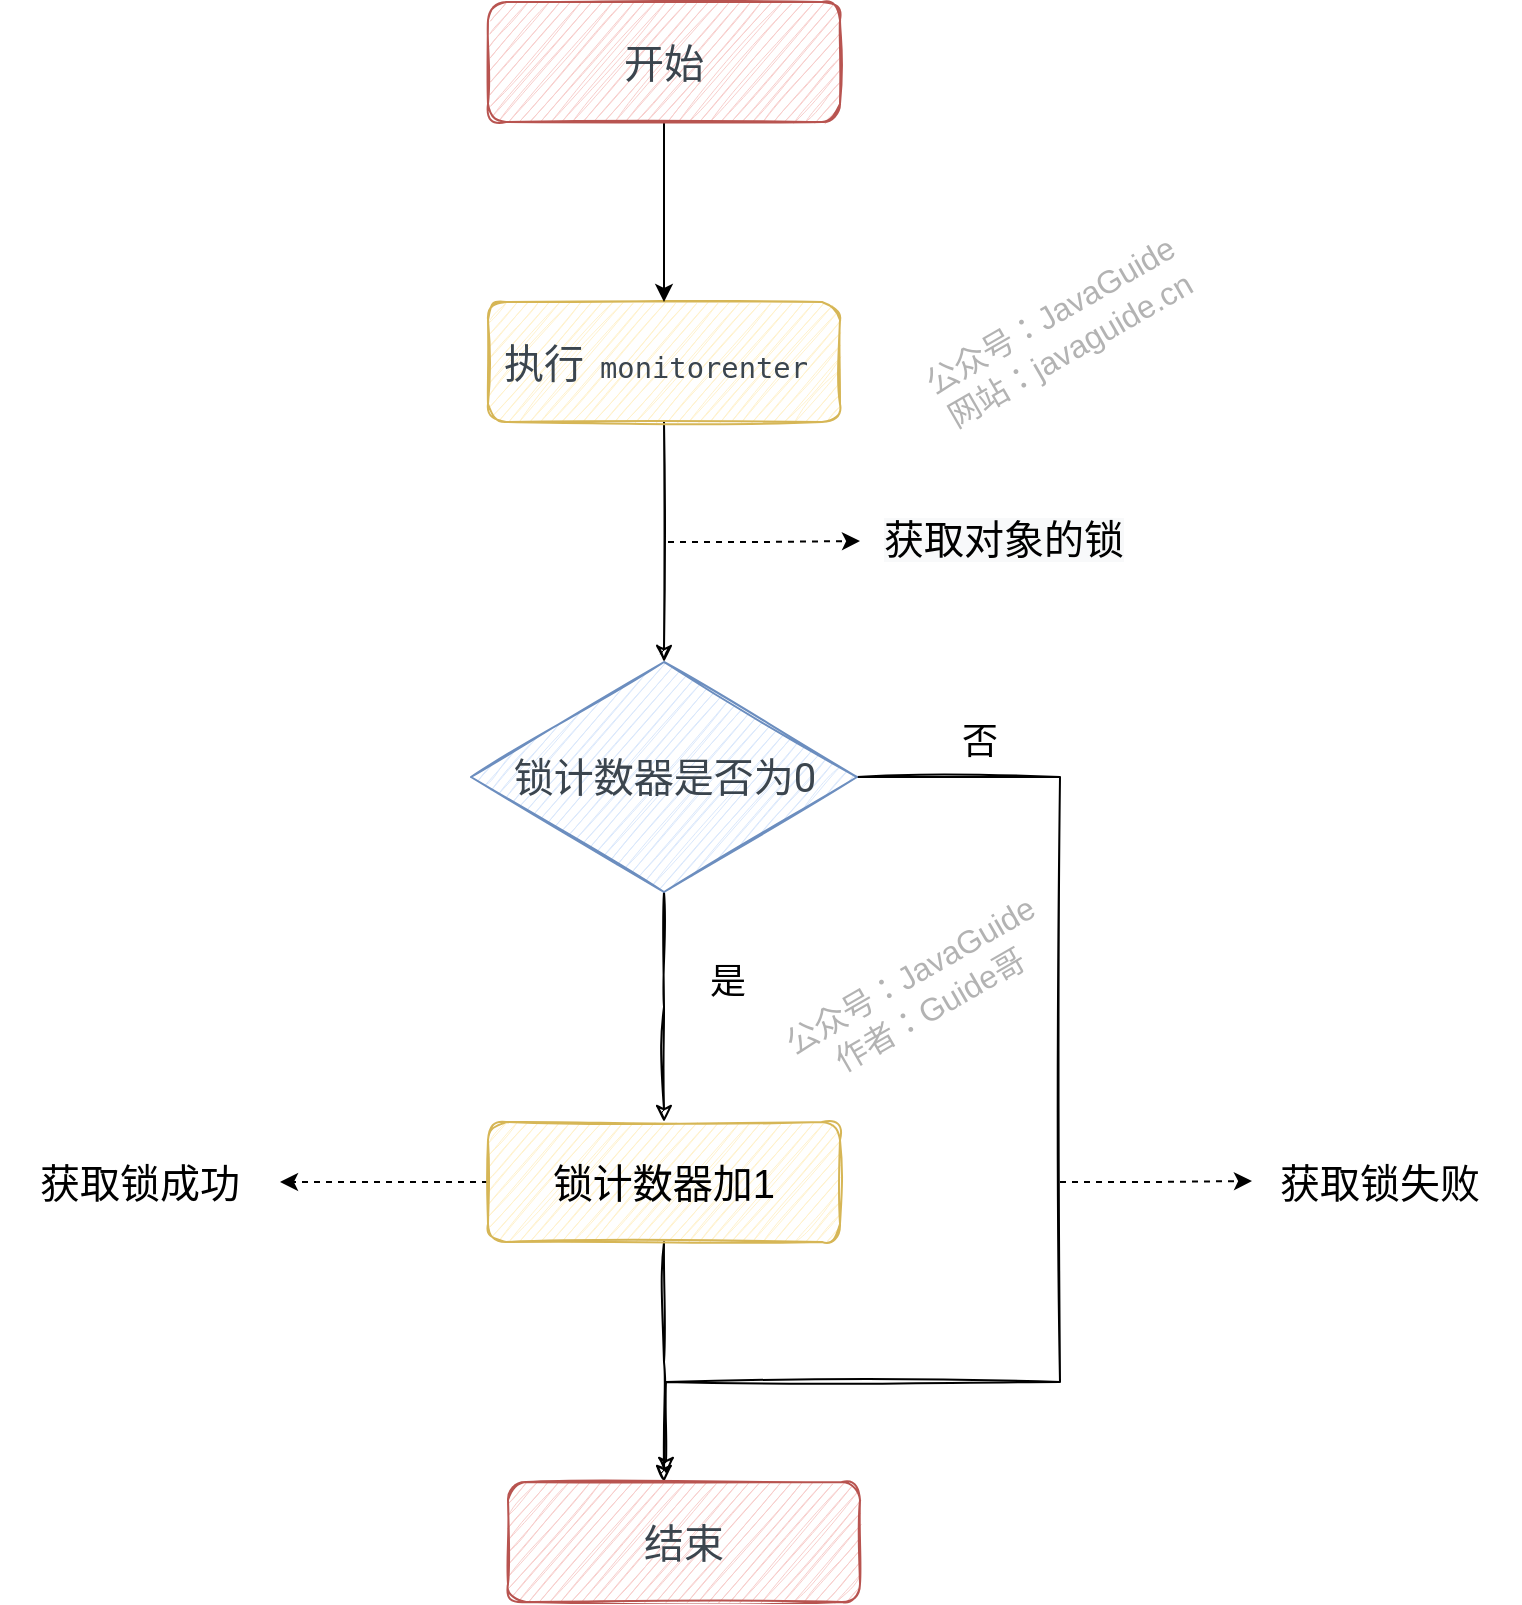 <mxfile version="13.4.5" type="device"><diagram id="f1uOqe90rjhexKzs8PuL" name="Page-1"><mxGraphModel dx="1106" dy="997" grid="1" gridSize="10" guides="1" tooltips="1" connect="1" arrows="1" fold="1" page="1" pageScale="1" pageWidth="827" pageHeight="1169" math="0" shadow="0"><root><mxCell id="0"/><mxCell id="1" parent="0"/><mxCell id="-ykxino9rJPwbF4Bpqjy-7" style="edgeStyle=orthogonalEdgeStyle;rounded=0;orthogonalLoop=1;jettySize=auto;html=1;shadow=0;sketch=1;" parent="1" source="-ykxino9rJPwbF4Bpqjy-1" target="-ykxino9rJPwbF4Bpqjy-4" edge="1"><mxGeometry relative="1" as="geometry"><mxPoint x="382" y="340" as="targetPoint"/></mxGeometry></mxCell><mxCell id="-ykxino9rJPwbF4Bpqjy-1" value="&lt;span class=&quot;md-plain md-expand&quot; style=&quot;box-sizing: border-box ; color: rgb(59 , 69 , 78) ; font-family: &amp;#34;roboto&amp;#34; , sans-serif ; font-size: 20px&quot;&gt;执行&lt;/span&gt;&lt;span spellcheck=&quot;false&quot; class=&quot;md-pair-s md-expand&quot; style=&quot;box-sizing: border-box ; color: rgb(59 , 69 , 78) ; font-family: &amp;#34;roboto&amp;#34; , sans-serif ; font-size: 20px&quot;&gt;&lt;code style=&quot;box-sizing: border-box ; padding: 0.25rem 0.5rem ; font-size: 0.9rem ; border-radius: 0.2rem&quot;&gt;monitorenter&lt;/code&gt;&lt;/span&gt;" style="rounded=1;whiteSpace=wrap;html=1;shadow=0;sketch=1;fillColor=#fff2cc;strokeColor=#d6b656;" parent="1" vertex="1"><mxGeometry x="294" y="320" width="176" height="60" as="geometry"/></mxCell><mxCell id="-ykxino9rJPwbF4Bpqjy-6" style="edgeStyle=orthogonalEdgeStyle;rounded=0;orthogonalLoop=1;jettySize=auto;html=1;shadow=0;sketch=1;" parent="1" source="-ykxino9rJPwbF4Bpqjy-4" edge="1"><mxGeometry relative="1" as="geometry"><mxPoint x="382" y="730" as="targetPoint"/></mxGeometry></mxCell><mxCell id="-ykxino9rJPwbF4Bpqjy-16" style="edgeStyle=orthogonalEdgeStyle;rounded=0;orthogonalLoop=1;jettySize=auto;html=1;entryX=0.449;entryY=-0.067;entryDx=0;entryDy=0;fontSize=18;shadow=0;sketch=1;entryPerimeter=0;" parent="1" source="-ykxino9rJPwbF4Bpqjy-4" target="K3RBOuHlMZEVogPD5iE8-4" edge="1"><mxGeometry relative="1" as="geometry"><mxPoint x="628" y="730" as="targetPoint"/><Array as="points"><mxPoint x="580" y="558"/><mxPoint x="580" y="860"/><mxPoint x="383" y="860"/></Array></mxGeometry></mxCell><mxCell id="-ykxino9rJPwbF4Bpqjy-4" value="&lt;span style=&quot;color: rgb(59 , 69 , 78) ; font-family: &amp;#34;roboto&amp;#34; , sans-serif ; font-size: 20px&quot;&gt;锁计数器是否为0&lt;/span&gt;" style="rhombus;whiteSpace=wrap;html=1;fontSize=18;shadow=0;sketch=1;fillColor=#dae8fc;strokeColor=#6c8ebf;" parent="1" vertex="1"><mxGeometry x="285.5" y="500" width="193" height="115" as="geometry"/></mxCell><mxCell id="-ykxino9rJPwbF4Bpqjy-9" value="是" style="text;html=1;strokeColor=none;fillColor=none;align=center;verticalAlign=middle;whiteSpace=wrap;rounded=0;fontSize=18;shadow=0;sketch=1;" parent="1" vertex="1"><mxGeometry x="394" y="650" width="40" height="20" as="geometry"/></mxCell><mxCell id="-ykxino9rJPwbF4Bpqjy-10" value="否" style="text;html=1;strokeColor=none;fillColor=none;align=center;verticalAlign=middle;whiteSpace=wrap;rounded=0;fontSize=18;shadow=0;sketch=1;" parent="1" vertex="1"><mxGeometry x="520" y="530" width="40" height="20" as="geometry"/></mxCell><mxCell id="-ykxino9rJPwbF4Bpqjy-13" style="edgeStyle=orthogonalEdgeStyle;rounded=0;orthogonalLoop=1;jettySize=auto;html=1;fontSize=18;shadow=0;sketch=1;" parent="1" source="-ykxino9rJPwbF4Bpqjy-12" edge="1"><mxGeometry relative="1" as="geometry"><mxPoint x="382" y="910" as="targetPoint"/></mxGeometry></mxCell><mxCell id="K3RBOuHlMZEVogPD5iE8-13" style="edgeStyle=orthogonalEdgeStyle;rounded=0;orthogonalLoop=1;jettySize=auto;html=1;fontSize=20;dashed=1;" parent="1" source="-ykxino9rJPwbF4Bpqjy-12" edge="1"><mxGeometry relative="1" as="geometry"><mxPoint x="190" y="760" as="targetPoint"/></mxGeometry></mxCell><mxCell id="-ykxino9rJPwbF4Bpqjy-12" value="锁计数器加1" style="rounded=1;whiteSpace=wrap;html=1;fontSize=20;shadow=0;sketch=1;fillColor=#fff2cc;strokeColor=#d6b656;" parent="1" vertex="1"><mxGeometry x="294" y="730" width="176" height="60" as="geometry"/></mxCell><mxCell id="-ykxino9rJPwbF4Bpqjy-17" value="公众号：JavaGuide&lt;br style=&quot;font-size: 16px;&quot;&gt;作者：Guide哥" style="text;html=1;strokeColor=none;fillColor=none;align=center;verticalAlign=middle;whiteSpace=wrap;rounded=0;labelBackgroundColor=none;fontSize=16;fontColor=#B3B3B3;rotation=-30;sketch=1;" parent="1" vertex="1"><mxGeometry x="420" y="660" width="180" height="10" as="geometry"/></mxCell><mxCell id="K3RBOuHlMZEVogPD5iE8-12" style="edgeStyle=orthogonalEdgeStyle;rounded=0;orthogonalLoop=1;jettySize=auto;html=1;fontSize=20;" parent="1" source="K3RBOuHlMZEVogPD5iE8-1" target="-ykxino9rJPwbF4Bpqjy-1" edge="1"><mxGeometry relative="1" as="geometry"/></mxCell><mxCell id="K3RBOuHlMZEVogPD5iE8-1" value="&lt;font color=&quot;#3b454e&quot; face=&quot;roboto, sans-serif&quot;&gt;&lt;span style=&quot;font-size: 20px&quot;&gt;开始&lt;/span&gt;&lt;/font&gt;" style="rounded=1;whiteSpace=wrap;html=1;shadow=0;sketch=1;fillColor=#f8cecc;strokeColor=#b85450;" parent="1" vertex="1"><mxGeometry x="294" y="170" width="176" height="60" as="geometry"/></mxCell><mxCell id="K3RBOuHlMZEVogPD5iE8-4" value="&lt;font color=&quot;#3b454e&quot; face=&quot;roboto, sans-serif&quot;&gt;&lt;span style=&quot;font-size: 20px&quot;&gt;结束&lt;/span&gt;&lt;/font&gt;" style="rounded=1;whiteSpace=wrap;html=1;shadow=0;sketch=1;fillColor=#f8cecc;strokeColor=#b85450;" parent="1" vertex="1"><mxGeometry x="304" y="910" width="176" height="60" as="geometry"/></mxCell><mxCell id="K3RBOuHlMZEVogPD5iE8-14" value="获取锁成功" style="text;html=1;strokeColor=none;fillColor=none;align=center;verticalAlign=middle;whiteSpace=wrap;rounded=0;fontSize=20;" parent="1" vertex="1"><mxGeometry x="50" y="750" width="140" height="20" as="geometry"/></mxCell><mxCell id="K3RBOuHlMZEVogPD5iE8-15" style="edgeStyle=orthogonalEdgeStyle;rounded=0;orthogonalLoop=1;jettySize=auto;html=1;fontSize=20;dashed=1;" parent="1" edge="1"><mxGeometry relative="1" as="geometry"><mxPoint x="676" y="759.5" as="targetPoint"/><mxPoint x="580" y="760" as="sourcePoint"/><Array as="points"><mxPoint x="628" y="760"/></Array></mxGeometry></mxCell><mxCell id="K3RBOuHlMZEVogPD5iE8-16" value="获取锁失败" style="text;html=1;strokeColor=none;fillColor=none;align=center;verticalAlign=middle;whiteSpace=wrap;rounded=0;fontSize=20;" parent="1" vertex="1"><mxGeometry x="670" y="750" width="140" height="20" as="geometry"/></mxCell><mxCell id="K3RBOuHlMZEVogPD5iE8-18" value="&lt;meta charset=&quot;utf-8&quot;&gt;&lt;span style=&quot;color: rgb(0, 0, 0); font-family: helvetica; font-size: 20px; font-style: normal; font-weight: 400; letter-spacing: normal; text-align: center; text-indent: 0px; text-transform: none; word-spacing: 0px; background-color: rgb(248, 249, 250); display: inline; float: none;&quot;&gt;获取对象的锁&lt;/span&gt;" style="text;whiteSpace=wrap;html=1;fontSize=20;" parent="1" vertex="1"><mxGeometry x="490" y="420" width="150" height="40" as="geometry"/></mxCell><mxCell id="K3RBOuHlMZEVogPD5iE8-19" style="edgeStyle=orthogonalEdgeStyle;rounded=0;orthogonalLoop=1;jettySize=auto;html=1;fontSize=20;dashed=1;" parent="1" edge="1"><mxGeometry relative="1" as="geometry"><mxPoint x="480" y="439.5" as="targetPoint"/><mxPoint x="384" y="440" as="sourcePoint"/><Array as="points"><mxPoint x="432" y="440"/></Array></mxGeometry></mxCell><mxCell id="S-zYvQqkqJRiA8TMwe7n-1" value="公众号：JavaGuide&lt;br style=&quot;font-size: 16px&quot;&gt;网站：javaguide.cn" style="text;html=1;strokeColor=none;fillColor=none;align=center;verticalAlign=middle;whiteSpace=wrap;rounded=0;labelBackgroundColor=none;fontSize=16;fontColor=#B3B3B3;rotation=-30;sketch=1;shadow=0;" vertex="1" parent="1"><mxGeometry x="490" y="330" width="180" height="10" as="geometry"/></mxCell></root></mxGraphModel></diagram></mxfile>